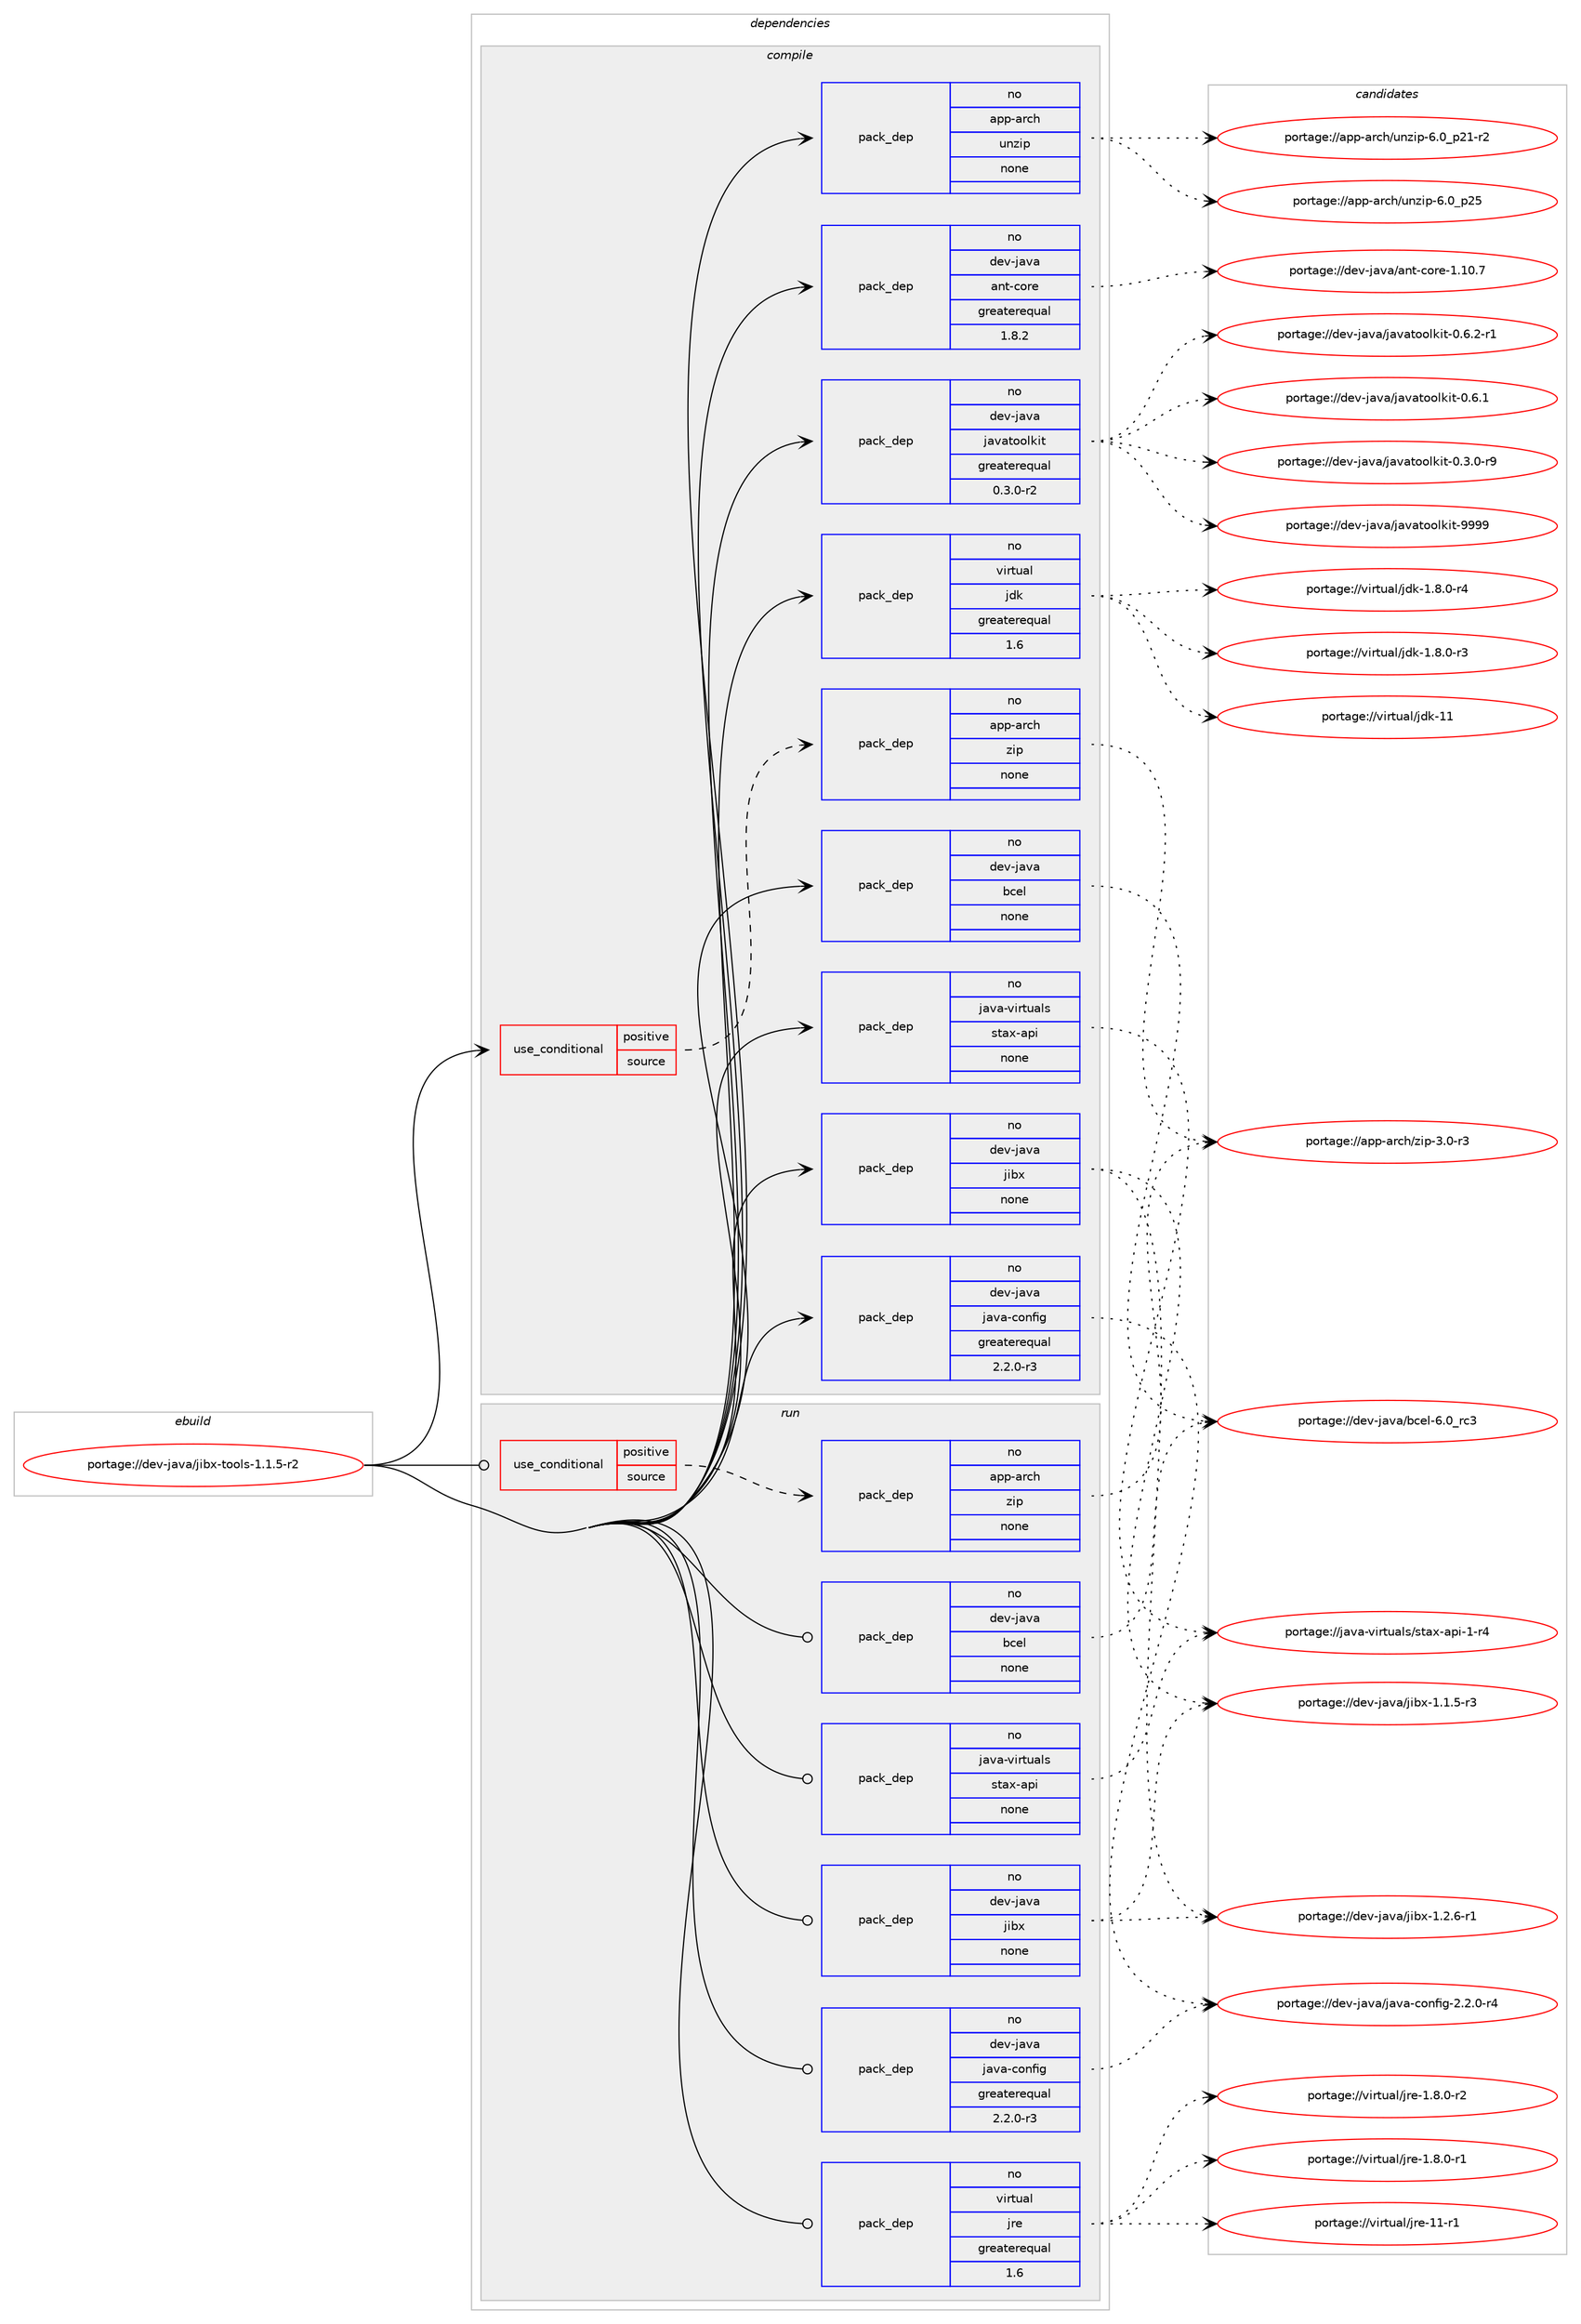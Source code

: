 digraph prolog {

# *************
# Graph options
# *************

newrank=true;
concentrate=true;
compound=true;
graph [rankdir=LR,fontname=Helvetica,fontsize=10,ranksep=1.5];#, ranksep=2.5, nodesep=0.2];
edge  [arrowhead=vee];
node  [fontname=Helvetica,fontsize=10];

# **********
# The ebuild
# **********

subgraph cluster_leftcol {
color=gray;
label=<<i>ebuild</i>>;
id [label="portage://dev-java/jibx-tools-1.1.5-r2", color=red, width=4, href="../dev-java/jibx-tools-1.1.5-r2.svg"];
}

# ****************
# The dependencies
# ****************

subgraph cluster_midcol {
color=gray;
label=<<i>dependencies</i>>;
subgraph cluster_compile {
fillcolor="#eeeeee";
style=filled;
label=<<i>compile</i>>;
subgraph cond129764 {
dependency529349 [label=<<TABLE BORDER="0" CELLBORDER="1" CELLSPACING="0" CELLPADDING="4"><TR><TD ROWSPAN="3" CELLPADDING="10">use_conditional</TD></TR><TR><TD>positive</TD></TR><TR><TD>source</TD></TR></TABLE>>, shape=none, color=red];
subgraph pack393974 {
dependency529350 [label=<<TABLE BORDER="0" CELLBORDER="1" CELLSPACING="0" CELLPADDING="4" WIDTH="220"><TR><TD ROWSPAN="6" CELLPADDING="30">pack_dep</TD></TR><TR><TD WIDTH="110">no</TD></TR><TR><TD>app-arch</TD></TR><TR><TD>zip</TD></TR><TR><TD>none</TD></TR><TR><TD></TD></TR></TABLE>>, shape=none, color=blue];
}
dependency529349:e -> dependency529350:w [weight=20,style="dashed",arrowhead="vee"];
}
id:e -> dependency529349:w [weight=20,style="solid",arrowhead="vee"];
subgraph pack393975 {
dependency529351 [label=<<TABLE BORDER="0" CELLBORDER="1" CELLSPACING="0" CELLPADDING="4" WIDTH="220"><TR><TD ROWSPAN="6" CELLPADDING="30">pack_dep</TD></TR><TR><TD WIDTH="110">no</TD></TR><TR><TD>app-arch</TD></TR><TR><TD>unzip</TD></TR><TR><TD>none</TD></TR><TR><TD></TD></TR></TABLE>>, shape=none, color=blue];
}
id:e -> dependency529351:w [weight=20,style="solid",arrowhead="vee"];
subgraph pack393976 {
dependency529352 [label=<<TABLE BORDER="0" CELLBORDER="1" CELLSPACING="0" CELLPADDING="4" WIDTH="220"><TR><TD ROWSPAN="6" CELLPADDING="30">pack_dep</TD></TR><TR><TD WIDTH="110">no</TD></TR><TR><TD>dev-java</TD></TR><TR><TD>ant-core</TD></TR><TR><TD>greaterequal</TD></TR><TR><TD>1.8.2</TD></TR></TABLE>>, shape=none, color=blue];
}
id:e -> dependency529352:w [weight=20,style="solid",arrowhead="vee"];
subgraph pack393977 {
dependency529353 [label=<<TABLE BORDER="0" CELLBORDER="1" CELLSPACING="0" CELLPADDING="4" WIDTH="220"><TR><TD ROWSPAN="6" CELLPADDING="30">pack_dep</TD></TR><TR><TD WIDTH="110">no</TD></TR><TR><TD>dev-java</TD></TR><TR><TD>bcel</TD></TR><TR><TD>none</TD></TR><TR><TD></TD></TR></TABLE>>, shape=none, color=blue];
}
id:e -> dependency529353:w [weight=20,style="solid",arrowhead="vee"];
subgraph pack393978 {
dependency529354 [label=<<TABLE BORDER="0" CELLBORDER="1" CELLSPACING="0" CELLPADDING="4" WIDTH="220"><TR><TD ROWSPAN="6" CELLPADDING="30">pack_dep</TD></TR><TR><TD WIDTH="110">no</TD></TR><TR><TD>dev-java</TD></TR><TR><TD>java-config</TD></TR><TR><TD>greaterequal</TD></TR><TR><TD>2.2.0-r3</TD></TR></TABLE>>, shape=none, color=blue];
}
id:e -> dependency529354:w [weight=20,style="solid",arrowhead="vee"];
subgraph pack393979 {
dependency529355 [label=<<TABLE BORDER="0" CELLBORDER="1" CELLSPACING="0" CELLPADDING="4" WIDTH="220"><TR><TD ROWSPAN="6" CELLPADDING="30">pack_dep</TD></TR><TR><TD WIDTH="110">no</TD></TR><TR><TD>dev-java</TD></TR><TR><TD>javatoolkit</TD></TR><TR><TD>greaterequal</TD></TR><TR><TD>0.3.0-r2</TD></TR></TABLE>>, shape=none, color=blue];
}
id:e -> dependency529355:w [weight=20,style="solid",arrowhead="vee"];
subgraph pack393980 {
dependency529356 [label=<<TABLE BORDER="0" CELLBORDER="1" CELLSPACING="0" CELLPADDING="4" WIDTH="220"><TR><TD ROWSPAN="6" CELLPADDING="30">pack_dep</TD></TR><TR><TD WIDTH="110">no</TD></TR><TR><TD>dev-java</TD></TR><TR><TD>jibx</TD></TR><TR><TD>none</TD></TR><TR><TD></TD></TR></TABLE>>, shape=none, color=blue];
}
id:e -> dependency529356:w [weight=20,style="solid",arrowhead="vee"];
subgraph pack393981 {
dependency529357 [label=<<TABLE BORDER="0" CELLBORDER="1" CELLSPACING="0" CELLPADDING="4" WIDTH="220"><TR><TD ROWSPAN="6" CELLPADDING="30">pack_dep</TD></TR><TR><TD WIDTH="110">no</TD></TR><TR><TD>java-virtuals</TD></TR><TR><TD>stax-api</TD></TR><TR><TD>none</TD></TR><TR><TD></TD></TR></TABLE>>, shape=none, color=blue];
}
id:e -> dependency529357:w [weight=20,style="solid",arrowhead="vee"];
subgraph pack393982 {
dependency529358 [label=<<TABLE BORDER="0" CELLBORDER="1" CELLSPACING="0" CELLPADDING="4" WIDTH="220"><TR><TD ROWSPAN="6" CELLPADDING="30">pack_dep</TD></TR><TR><TD WIDTH="110">no</TD></TR><TR><TD>virtual</TD></TR><TR><TD>jdk</TD></TR><TR><TD>greaterequal</TD></TR><TR><TD>1.6</TD></TR></TABLE>>, shape=none, color=blue];
}
id:e -> dependency529358:w [weight=20,style="solid",arrowhead="vee"];
}
subgraph cluster_compileandrun {
fillcolor="#eeeeee";
style=filled;
label=<<i>compile and run</i>>;
}
subgraph cluster_run {
fillcolor="#eeeeee";
style=filled;
label=<<i>run</i>>;
subgraph cond129765 {
dependency529359 [label=<<TABLE BORDER="0" CELLBORDER="1" CELLSPACING="0" CELLPADDING="4"><TR><TD ROWSPAN="3" CELLPADDING="10">use_conditional</TD></TR><TR><TD>positive</TD></TR><TR><TD>source</TD></TR></TABLE>>, shape=none, color=red];
subgraph pack393983 {
dependency529360 [label=<<TABLE BORDER="0" CELLBORDER="1" CELLSPACING="0" CELLPADDING="4" WIDTH="220"><TR><TD ROWSPAN="6" CELLPADDING="30">pack_dep</TD></TR><TR><TD WIDTH="110">no</TD></TR><TR><TD>app-arch</TD></TR><TR><TD>zip</TD></TR><TR><TD>none</TD></TR><TR><TD></TD></TR></TABLE>>, shape=none, color=blue];
}
dependency529359:e -> dependency529360:w [weight=20,style="dashed",arrowhead="vee"];
}
id:e -> dependency529359:w [weight=20,style="solid",arrowhead="odot"];
subgraph pack393984 {
dependency529361 [label=<<TABLE BORDER="0" CELLBORDER="1" CELLSPACING="0" CELLPADDING="4" WIDTH="220"><TR><TD ROWSPAN="6" CELLPADDING="30">pack_dep</TD></TR><TR><TD WIDTH="110">no</TD></TR><TR><TD>dev-java</TD></TR><TR><TD>bcel</TD></TR><TR><TD>none</TD></TR><TR><TD></TD></TR></TABLE>>, shape=none, color=blue];
}
id:e -> dependency529361:w [weight=20,style="solid",arrowhead="odot"];
subgraph pack393985 {
dependency529362 [label=<<TABLE BORDER="0" CELLBORDER="1" CELLSPACING="0" CELLPADDING="4" WIDTH="220"><TR><TD ROWSPAN="6" CELLPADDING="30">pack_dep</TD></TR><TR><TD WIDTH="110">no</TD></TR><TR><TD>dev-java</TD></TR><TR><TD>java-config</TD></TR><TR><TD>greaterequal</TD></TR><TR><TD>2.2.0-r3</TD></TR></TABLE>>, shape=none, color=blue];
}
id:e -> dependency529362:w [weight=20,style="solid",arrowhead="odot"];
subgraph pack393986 {
dependency529363 [label=<<TABLE BORDER="0" CELLBORDER="1" CELLSPACING="0" CELLPADDING="4" WIDTH="220"><TR><TD ROWSPAN="6" CELLPADDING="30">pack_dep</TD></TR><TR><TD WIDTH="110">no</TD></TR><TR><TD>dev-java</TD></TR><TR><TD>jibx</TD></TR><TR><TD>none</TD></TR><TR><TD></TD></TR></TABLE>>, shape=none, color=blue];
}
id:e -> dependency529363:w [weight=20,style="solid",arrowhead="odot"];
subgraph pack393987 {
dependency529364 [label=<<TABLE BORDER="0" CELLBORDER="1" CELLSPACING="0" CELLPADDING="4" WIDTH="220"><TR><TD ROWSPAN="6" CELLPADDING="30">pack_dep</TD></TR><TR><TD WIDTH="110">no</TD></TR><TR><TD>java-virtuals</TD></TR><TR><TD>stax-api</TD></TR><TR><TD>none</TD></TR><TR><TD></TD></TR></TABLE>>, shape=none, color=blue];
}
id:e -> dependency529364:w [weight=20,style="solid",arrowhead="odot"];
subgraph pack393988 {
dependency529365 [label=<<TABLE BORDER="0" CELLBORDER="1" CELLSPACING="0" CELLPADDING="4" WIDTH="220"><TR><TD ROWSPAN="6" CELLPADDING="30">pack_dep</TD></TR><TR><TD WIDTH="110">no</TD></TR><TR><TD>virtual</TD></TR><TR><TD>jre</TD></TR><TR><TD>greaterequal</TD></TR><TR><TD>1.6</TD></TR></TABLE>>, shape=none, color=blue];
}
id:e -> dependency529365:w [weight=20,style="solid",arrowhead="odot"];
}
}

# **************
# The candidates
# **************

subgraph cluster_choices {
rank=same;
color=gray;
label=<<i>candidates</i>>;

subgraph choice393974 {
color=black;
nodesep=1;
choice9711211245971149910447122105112455146484511451 [label="portage://app-arch/zip-3.0-r3", color=red, width=4,href="../app-arch/zip-3.0-r3.svg"];
dependency529350:e -> choice9711211245971149910447122105112455146484511451:w [style=dotted,weight="100"];
}
subgraph choice393975 {
color=black;
nodesep=1;
choice971121124597114991044711711012210511245544648951125053 [label="portage://app-arch/unzip-6.0_p25", color=red, width=4,href="../app-arch/unzip-6.0_p25.svg"];
choice9711211245971149910447117110122105112455446489511250494511450 [label="portage://app-arch/unzip-6.0_p21-r2", color=red, width=4,href="../app-arch/unzip-6.0_p21-r2.svg"];
dependency529351:e -> choice971121124597114991044711711012210511245544648951125053:w [style=dotted,weight="100"];
dependency529351:e -> choice9711211245971149910447117110122105112455446489511250494511450:w [style=dotted,weight="100"];
}
subgraph choice393976 {
color=black;
nodesep=1;
choice1001011184510697118974797110116459911111410145494649484655 [label="portage://dev-java/ant-core-1.10.7", color=red, width=4,href="../dev-java/ant-core-1.10.7.svg"];
dependency529352:e -> choice1001011184510697118974797110116459911111410145494649484655:w [style=dotted,weight="100"];
}
subgraph choice393977 {
color=black;
nodesep=1;
choice10010111845106971189747989910110845544648951149951 [label="portage://dev-java/bcel-6.0_rc3", color=red, width=4,href="../dev-java/bcel-6.0_rc3.svg"];
dependency529353:e -> choice10010111845106971189747989910110845544648951149951:w [style=dotted,weight="100"];
}
subgraph choice393978 {
color=black;
nodesep=1;
choice10010111845106971189747106971189745991111101021051034550465046484511452 [label="portage://dev-java/java-config-2.2.0-r4", color=red, width=4,href="../dev-java/java-config-2.2.0-r4.svg"];
dependency529354:e -> choice10010111845106971189747106971189745991111101021051034550465046484511452:w [style=dotted,weight="100"];
}
subgraph choice393979 {
color=black;
nodesep=1;
choice1001011184510697118974710697118971161111111081071051164557575757 [label="portage://dev-java/javatoolkit-9999", color=red, width=4,href="../dev-java/javatoolkit-9999.svg"];
choice1001011184510697118974710697118971161111111081071051164548465446504511449 [label="portage://dev-java/javatoolkit-0.6.2-r1", color=red, width=4,href="../dev-java/javatoolkit-0.6.2-r1.svg"];
choice100101118451069711897471069711897116111111108107105116454846544649 [label="portage://dev-java/javatoolkit-0.6.1", color=red, width=4,href="../dev-java/javatoolkit-0.6.1.svg"];
choice1001011184510697118974710697118971161111111081071051164548465146484511457 [label="portage://dev-java/javatoolkit-0.3.0-r9", color=red, width=4,href="../dev-java/javatoolkit-0.3.0-r9.svg"];
dependency529355:e -> choice1001011184510697118974710697118971161111111081071051164557575757:w [style=dotted,weight="100"];
dependency529355:e -> choice1001011184510697118974710697118971161111111081071051164548465446504511449:w [style=dotted,weight="100"];
dependency529355:e -> choice100101118451069711897471069711897116111111108107105116454846544649:w [style=dotted,weight="100"];
dependency529355:e -> choice1001011184510697118974710697118971161111111081071051164548465146484511457:w [style=dotted,weight="100"];
}
subgraph choice393980 {
color=black;
nodesep=1;
choice10010111845106971189747106105981204549465046544511449 [label="portage://dev-java/jibx-1.2.6-r1", color=red, width=4,href="../dev-java/jibx-1.2.6-r1.svg"];
choice10010111845106971189747106105981204549464946534511451 [label="portage://dev-java/jibx-1.1.5-r3", color=red, width=4,href="../dev-java/jibx-1.1.5-r3.svg"];
dependency529356:e -> choice10010111845106971189747106105981204549465046544511449:w [style=dotted,weight="100"];
dependency529356:e -> choice10010111845106971189747106105981204549464946534511451:w [style=dotted,weight="100"];
}
subgraph choice393981 {
color=black;
nodesep=1;
choice106971189745118105114116117971081154711511697120459711210545494511452 [label="portage://java-virtuals/stax-api-1-r4", color=red, width=4,href="../java-virtuals/stax-api-1-r4.svg"];
dependency529357:e -> choice106971189745118105114116117971081154711511697120459711210545494511452:w [style=dotted,weight="100"];
}
subgraph choice393982 {
color=black;
nodesep=1;
choice1181051141161179710847106100107454949 [label="portage://virtual/jdk-11", color=red, width=4,href="../virtual/jdk-11.svg"];
choice11810511411611797108471061001074549465646484511452 [label="portage://virtual/jdk-1.8.0-r4", color=red, width=4,href="../virtual/jdk-1.8.0-r4.svg"];
choice11810511411611797108471061001074549465646484511451 [label="portage://virtual/jdk-1.8.0-r3", color=red, width=4,href="../virtual/jdk-1.8.0-r3.svg"];
dependency529358:e -> choice1181051141161179710847106100107454949:w [style=dotted,weight="100"];
dependency529358:e -> choice11810511411611797108471061001074549465646484511452:w [style=dotted,weight="100"];
dependency529358:e -> choice11810511411611797108471061001074549465646484511451:w [style=dotted,weight="100"];
}
subgraph choice393983 {
color=black;
nodesep=1;
choice9711211245971149910447122105112455146484511451 [label="portage://app-arch/zip-3.0-r3", color=red, width=4,href="../app-arch/zip-3.0-r3.svg"];
dependency529360:e -> choice9711211245971149910447122105112455146484511451:w [style=dotted,weight="100"];
}
subgraph choice393984 {
color=black;
nodesep=1;
choice10010111845106971189747989910110845544648951149951 [label="portage://dev-java/bcel-6.0_rc3", color=red, width=4,href="../dev-java/bcel-6.0_rc3.svg"];
dependency529361:e -> choice10010111845106971189747989910110845544648951149951:w [style=dotted,weight="100"];
}
subgraph choice393985 {
color=black;
nodesep=1;
choice10010111845106971189747106971189745991111101021051034550465046484511452 [label="portage://dev-java/java-config-2.2.0-r4", color=red, width=4,href="../dev-java/java-config-2.2.0-r4.svg"];
dependency529362:e -> choice10010111845106971189747106971189745991111101021051034550465046484511452:w [style=dotted,weight="100"];
}
subgraph choice393986 {
color=black;
nodesep=1;
choice10010111845106971189747106105981204549465046544511449 [label="portage://dev-java/jibx-1.2.6-r1", color=red, width=4,href="../dev-java/jibx-1.2.6-r1.svg"];
choice10010111845106971189747106105981204549464946534511451 [label="portage://dev-java/jibx-1.1.5-r3", color=red, width=4,href="../dev-java/jibx-1.1.5-r3.svg"];
dependency529363:e -> choice10010111845106971189747106105981204549465046544511449:w [style=dotted,weight="100"];
dependency529363:e -> choice10010111845106971189747106105981204549464946534511451:w [style=dotted,weight="100"];
}
subgraph choice393987 {
color=black;
nodesep=1;
choice106971189745118105114116117971081154711511697120459711210545494511452 [label="portage://java-virtuals/stax-api-1-r4", color=red, width=4,href="../java-virtuals/stax-api-1-r4.svg"];
dependency529364:e -> choice106971189745118105114116117971081154711511697120459711210545494511452:w [style=dotted,weight="100"];
}
subgraph choice393988 {
color=black;
nodesep=1;
choice11810511411611797108471061141014549494511449 [label="portage://virtual/jre-11-r1", color=red, width=4,href="../virtual/jre-11-r1.svg"];
choice11810511411611797108471061141014549465646484511450 [label="portage://virtual/jre-1.8.0-r2", color=red, width=4,href="../virtual/jre-1.8.0-r2.svg"];
choice11810511411611797108471061141014549465646484511449 [label="portage://virtual/jre-1.8.0-r1", color=red, width=4,href="../virtual/jre-1.8.0-r1.svg"];
dependency529365:e -> choice11810511411611797108471061141014549494511449:w [style=dotted,weight="100"];
dependency529365:e -> choice11810511411611797108471061141014549465646484511450:w [style=dotted,weight="100"];
dependency529365:e -> choice11810511411611797108471061141014549465646484511449:w [style=dotted,weight="100"];
}
}

}
